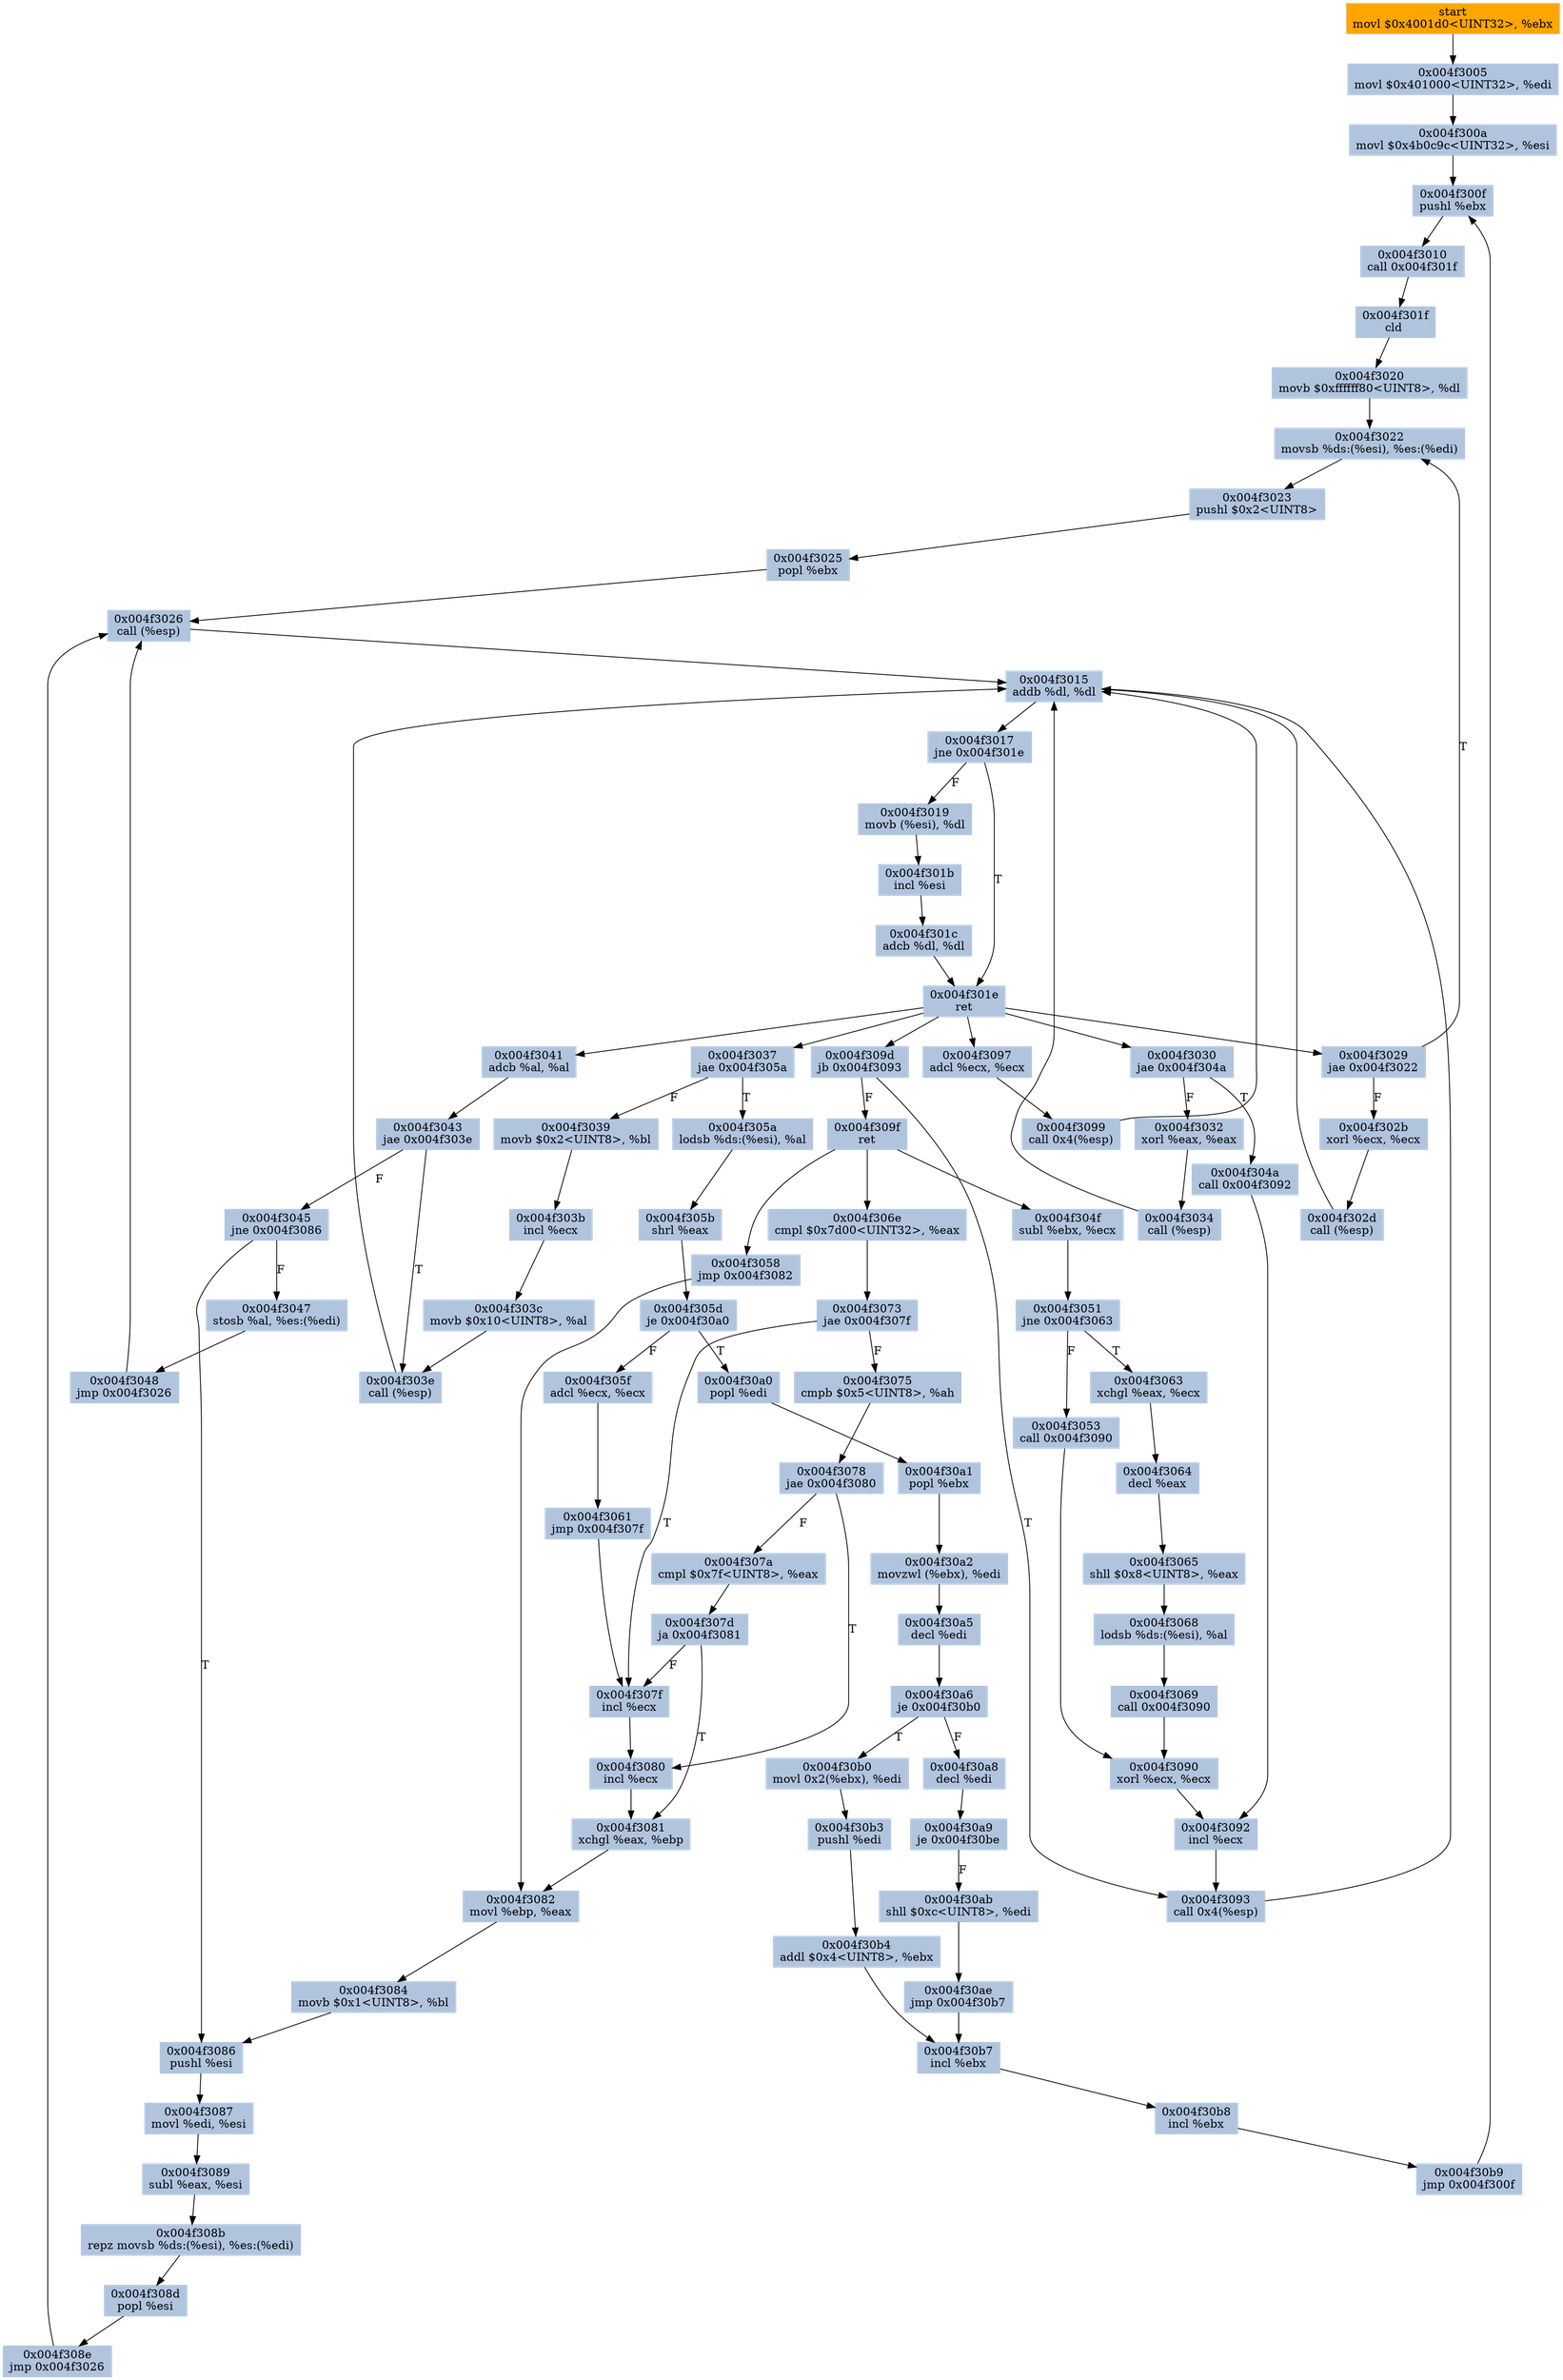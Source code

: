 digraph G {
node[shape=rectangle,style=filled,fillcolor=lightsteelblue,color=lightsteelblue]
bgcolor="transparent"
a0x004f3000movl_0x4001d0UINT32_ebx[label="start\nmovl $0x4001d0<UINT32>, %ebx",fillcolor="orange",color="lightgrey"];
a0x004f3005movl_0x401000UINT32_edi[label="0x004f3005\nmovl $0x401000<UINT32>, %edi"];
a0x004f300amovl_0x4b0c9cUINT32_esi[label="0x004f300a\nmovl $0x4b0c9c<UINT32>, %esi"];
a0x004f300fpushl_ebx[label="0x004f300f\npushl %ebx"];
a0x004f3010call_0x004f301f[label="0x004f3010\ncall 0x004f301f"];
a0x004f301fcld_[label="0x004f301f\ncld "];
a0x004f3020movb_0xffffff80UINT8_dl[label="0x004f3020\nmovb $0xffffff80<UINT8>, %dl"];
a0x004f3022movsb_ds_esi__es_edi_[label="0x004f3022\nmovsb %ds:(%esi), %es:(%edi)"];
a0x004f3023pushl_0x2UINT8[label="0x004f3023\npushl $0x2<UINT8>"];
a0x004f3025popl_ebx[label="0x004f3025\npopl %ebx"];
a0x004f3026call_esp_[label="0x004f3026\ncall (%esp)"];
a0x004f3015addb_dl_dl[label="0x004f3015\naddb %dl, %dl"];
a0x004f3017jne_0x004f301e[label="0x004f3017\njne 0x004f301e"];
a0x004f3019movb_esi__dl[label="0x004f3019\nmovb (%esi), %dl"];
a0x004f301bincl_esi[label="0x004f301b\nincl %esi"];
a0x004f301cadcb_dl_dl[label="0x004f301c\nadcb %dl, %dl"];
a0x004f301eret[label="0x004f301e\nret"];
a0x004f3029jae_0x004f3022[label="0x004f3029\njae 0x004f3022"];
a0x004f302bxorl_ecx_ecx[label="0x004f302b\nxorl %ecx, %ecx"];
a0x004f302dcall_esp_[label="0x004f302d\ncall (%esp)"];
a0x004f3030jae_0x004f304a[label="0x004f3030\njae 0x004f304a"];
a0x004f3032xorl_eax_eax[label="0x004f3032\nxorl %eax, %eax"];
a0x004f3034call_esp_[label="0x004f3034\ncall (%esp)"];
a0x004f3037jae_0x004f305a[label="0x004f3037\njae 0x004f305a"];
a0x004f3039movb_0x2UINT8_bl[label="0x004f3039\nmovb $0x2<UINT8>, %bl"];
a0x004f303bincl_ecx[label="0x004f303b\nincl %ecx"];
a0x004f303cmovb_0x10UINT8_al[label="0x004f303c\nmovb $0x10<UINT8>, %al"];
a0x004f303ecall_esp_[label="0x004f303e\ncall (%esp)"];
a0x004f3041adcb_al_al[label="0x004f3041\nadcb %al, %al"];
a0x004f3043jae_0x004f303e[label="0x004f3043\njae 0x004f303e"];
a0x004f3045jne_0x004f3086[label="0x004f3045\njne 0x004f3086"];
a0x004f3086pushl_esi[label="0x004f3086\npushl %esi"];
a0x004f3087movl_edi_esi[label="0x004f3087\nmovl %edi, %esi"];
a0x004f3089subl_eax_esi[label="0x004f3089\nsubl %eax, %esi"];
a0x004f308brepz_movsb_ds_esi__es_edi_[label="0x004f308b\nrepz movsb %ds:(%esi), %es:(%edi)"];
a0x004f308dpopl_esi[label="0x004f308d\npopl %esi"];
a0x004f308ejmp_0x004f3026[label="0x004f308e\njmp 0x004f3026"];
a0x004f305alodsb_ds_esi__al[label="0x004f305a\nlodsb %ds:(%esi), %al"];
a0x004f305bshrl_eax[label="0x004f305b\nshrl %eax"];
a0x004f305dje_0x004f30a0[label="0x004f305d\nje 0x004f30a0"];
a0x004f305fadcl_ecx_ecx[label="0x004f305f\nadcl %ecx, %ecx"];
a0x004f3061jmp_0x004f307f[label="0x004f3061\njmp 0x004f307f"];
a0x004f307fincl_ecx[label="0x004f307f\nincl %ecx"];
a0x004f3080incl_ecx[label="0x004f3080\nincl %ecx"];
a0x004f3081xchgl_eax_ebp[label="0x004f3081\nxchgl %eax, %ebp"];
a0x004f3082movl_ebp_eax[label="0x004f3082\nmovl %ebp, %eax"];
a0x004f3084movb_0x1UINT8_bl[label="0x004f3084\nmovb $0x1<UINT8>, %bl"];
a0x004f3047stosb_al_es_edi_[label="0x004f3047\nstosb %al, %es:(%edi)"];
a0x004f3048jmp_0x004f3026[label="0x004f3048\njmp 0x004f3026"];
a0x004f304acall_0x004f3092[label="0x004f304a\ncall 0x004f3092"];
a0x004f3092incl_ecx[label="0x004f3092\nincl %ecx"];
a0x004f3093call_0x4esp_[label="0x004f3093\ncall 0x4(%esp)"];
a0x004f3097adcl_ecx_ecx[label="0x004f3097\nadcl %ecx, %ecx"];
a0x004f3099call_0x4esp_[label="0x004f3099\ncall 0x4(%esp)"];
a0x004f309djb_0x004f3093[label="0x004f309d\njb 0x004f3093"];
a0x004f309fret[label="0x004f309f\nret"];
a0x004f304fsubl_ebx_ecx[label="0x004f304f\nsubl %ebx, %ecx"];
a0x004f3051jne_0x004f3063[label="0x004f3051\njne 0x004f3063"];
a0x004f3063xchgl_eax_ecx[label="0x004f3063\nxchgl %eax, %ecx"];
a0x004f3064decl_eax[label="0x004f3064\ndecl %eax"];
a0x004f3065shll_0x8UINT8_eax[label="0x004f3065\nshll $0x8<UINT8>, %eax"];
a0x004f3068lodsb_ds_esi__al[label="0x004f3068\nlodsb %ds:(%esi), %al"];
a0x004f3069call_0x004f3090[label="0x004f3069\ncall 0x004f3090"];
a0x004f3090xorl_ecx_ecx[label="0x004f3090\nxorl %ecx, %ecx"];
a0x004f306ecmpl_0x7d00UINT32_eax[label="0x004f306e\ncmpl $0x7d00<UINT32>, %eax"];
a0x004f3073jae_0x004f307f[label="0x004f3073\njae 0x004f307f"];
a0x004f3075cmpb_0x5UINT8_ah[label="0x004f3075\ncmpb $0x5<UINT8>, %ah"];
a0x004f3078jae_0x004f3080[label="0x004f3078\njae 0x004f3080"];
a0x004f307acmpl_0x7fUINT8_eax[label="0x004f307a\ncmpl $0x7f<UINT8>, %eax"];
a0x004f307dja_0x004f3081[label="0x004f307d\nja 0x004f3081"];
a0x004f3053call_0x004f3090[label="0x004f3053\ncall 0x004f3090"];
a0x004f3058jmp_0x004f3082[label="0x004f3058\njmp 0x004f3082"];
a0x004f30a0popl_edi[label="0x004f30a0\npopl %edi"];
a0x004f30a1popl_ebx[label="0x004f30a1\npopl %ebx"];
a0x004f30a2movzwl_ebx__edi[label="0x004f30a2\nmovzwl (%ebx), %edi"];
a0x004f30a5decl_edi[label="0x004f30a5\ndecl %edi"];
a0x004f30a6je_0x004f30b0[label="0x004f30a6\nje 0x004f30b0"];
a0x004f30a8decl_edi[label="0x004f30a8\ndecl %edi"];
a0x004f30a9je_0x004f30be[label="0x004f30a9\nje 0x004f30be"];
a0x004f30abshll_0xcUINT8_edi[label="0x004f30ab\nshll $0xc<UINT8>, %edi"];
a0x004f30aejmp_0x004f30b7[label="0x004f30ae\njmp 0x004f30b7"];
a0x004f30b7incl_ebx[label="0x004f30b7\nincl %ebx"];
a0x004f30b8incl_ebx[label="0x004f30b8\nincl %ebx"];
a0x004f30b9jmp_0x004f300f[label="0x004f30b9\njmp 0x004f300f"];
a0x004f30b0movl_0x2ebx__edi[label="0x004f30b0\nmovl 0x2(%ebx), %edi"];
a0x004f30b3pushl_edi[label="0x004f30b3\npushl %edi"];
a0x004f30b4addl_0x4UINT8_ebx[label="0x004f30b4\naddl $0x4<UINT8>, %ebx"];
a0x004f3000movl_0x4001d0UINT32_ebx -> a0x004f3005movl_0x401000UINT32_edi [color="#000000"];
a0x004f3005movl_0x401000UINT32_edi -> a0x004f300amovl_0x4b0c9cUINT32_esi [color="#000000"];
a0x004f300amovl_0x4b0c9cUINT32_esi -> a0x004f300fpushl_ebx [color="#000000"];
a0x004f300fpushl_ebx -> a0x004f3010call_0x004f301f [color="#000000"];
a0x004f3010call_0x004f301f -> a0x004f301fcld_ [color="#000000"];
a0x004f301fcld_ -> a0x004f3020movb_0xffffff80UINT8_dl [color="#000000"];
a0x004f3020movb_0xffffff80UINT8_dl -> a0x004f3022movsb_ds_esi__es_edi_ [color="#000000"];
a0x004f3022movsb_ds_esi__es_edi_ -> a0x004f3023pushl_0x2UINT8 [color="#000000"];
a0x004f3023pushl_0x2UINT8 -> a0x004f3025popl_ebx [color="#000000"];
a0x004f3025popl_ebx -> a0x004f3026call_esp_ [color="#000000"];
a0x004f3026call_esp_ -> a0x004f3015addb_dl_dl [color="#000000"];
a0x004f3015addb_dl_dl -> a0x004f3017jne_0x004f301e [color="#000000"];
a0x004f3017jne_0x004f301e -> a0x004f3019movb_esi__dl [color="#000000",label="F"];
a0x004f3019movb_esi__dl -> a0x004f301bincl_esi [color="#000000"];
a0x004f301bincl_esi -> a0x004f301cadcb_dl_dl [color="#000000"];
a0x004f301cadcb_dl_dl -> a0x004f301eret [color="#000000"];
a0x004f301eret -> a0x004f3029jae_0x004f3022 [color="#000000"];
a0x004f3029jae_0x004f3022 -> a0x004f3022movsb_ds_esi__es_edi_ [color="#000000",label="T"];
a0x004f3017jne_0x004f301e -> a0x004f301eret [color="#000000",label="T"];
a0x004f3029jae_0x004f3022 -> a0x004f302bxorl_ecx_ecx [color="#000000",label="F"];
a0x004f302bxorl_ecx_ecx -> a0x004f302dcall_esp_ [color="#000000"];
a0x004f302dcall_esp_ -> a0x004f3015addb_dl_dl [color="#000000"];
a0x004f301eret -> a0x004f3030jae_0x004f304a [color="#000000"];
a0x004f3030jae_0x004f304a -> a0x004f3032xorl_eax_eax [color="#000000",label="F"];
a0x004f3032xorl_eax_eax -> a0x004f3034call_esp_ [color="#000000"];
a0x004f3034call_esp_ -> a0x004f3015addb_dl_dl [color="#000000"];
a0x004f301eret -> a0x004f3037jae_0x004f305a [color="#000000"];
a0x004f3037jae_0x004f305a -> a0x004f3039movb_0x2UINT8_bl [color="#000000",label="F"];
a0x004f3039movb_0x2UINT8_bl -> a0x004f303bincl_ecx [color="#000000"];
a0x004f303bincl_ecx -> a0x004f303cmovb_0x10UINT8_al [color="#000000"];
a0x004f303cmovb_0x10UINT8_al -> a0x004f303ecall_esp_ [color="#000000"];
a0x004f303ecall_esp_ -> a0x004f3015addb_dl_dl [color="#000000"];
a0x004f301eret -> a0x004f3041adcb_al_al [color="#000000"];
a0x004f3041adcb_al_al -> a0x004f3043jae_0x004f303e [color="#000000"];
a0x004f3043jae_0x004f303e -> a0x004f303ecall_esp_ [color="#000000",label="T"];
a0x004f3043jae_0x004f303e -> a0x004f3045jne_0x004f3086 [color="#000000",label="F"];
a0x004f3045jne_0x004f3086 -> a0x004f3086pushl_esi [color="#000000",label="T"];
a0x004f3086pushl_esi -> a0x004f3087movl_edi_esi [color="#000000"];
a0x004f3087movl_edi_esi -> a0x004f3089subl_eax_esi [color="#000000"];
a0x004f3089subl_eax_esi -> a0x004f308brepz_movsb_ds_esi__es_edi_ [color="#000000"];
a0x004f308brepz_movsb_ds_esi__es_edi_ -> a0x004f308dpopl_esi [color="#000000"];
a0x004f308dpopl_esi -> a0x004f308ejmp_0x004f3026 [color="#000000"];
a0x004f308ejmp_0x004f3026 -> a0x004f3026call_esp_ [color="#000000"];
a0x004f3037jae_0x004f305a -> a0x004f305alodsb_ds_esi__al [color="#000000",label="T"];
a0x004f305alodsb_ds_esi__al -> a0x004f305bshrl_eax [color="#000000"];
a0x004f305bshrl_eax -> a0x004f305dje_0x004f30a0 [color="#000000"];
a0x004f305dje_0x004f30a0 -> a0x004f305fadcl_ecx_ecx [color="#000000",label="F"];
a0x004f305fadcl_ecx_ecx -> a0x004f3061jmp_0x004f307f [color="#000000"];
a0x004f3061jmp_0x004f307f -> a0x004f307fincl_ecx [color="#000000"];
a0x004f307fincl_ecx -> a0x004f3080incl_ecx [color="#000000"];
a0x004f3080incl_ecx -> a0x004f3081xchgl_eax_ebp [color="#000000"];
a0x004f3081xchgl_eax_ebp -> a0x004f3082movl_ebp_eax [color="#000000"];
a0x004f3082movl_ebp_eax -> a0x004f3084movb_0x1UINT8_bl [color="#000000"];
a0x004f3084movb_0x1UINT8_bl -> a0x004f3086pushl_esi [color="#000000"];
a0x004f3045jne_0x004f3086 -> a0x004f3047stosb_al_es_edi_ [color="#000000",label="F"];
a0x004f3047stosb_al_es_edi_ -> a0x004f3048jmp_0x004f3026 [color="#000000"];
a0x004f3048jmp_0x004f3026 -> a0x004f3026call_esp_ [color="#000000"];
a0x004f3030jae_0x004f304a -> a0x004f304acall_0x004f3092 [color="#000000",label="T"];
a0x004f304acall_0x004f3092 -> a0x004f3092incl_ecx [color="#000000"];
a0x004f3092incl_ecx -> a0x004f3093call_0x4esp_ [color="#000000"];
a0x004f3093call_0x4esp_ -> a0x004f3015addb_dl_dl [color="#000000"];
a0x004f301eret -> a0x004f3097adcl_ecx_ecx [color="#000000"];
a0x004f3097adcl_ecx_ecx -> a0x004f3099call_0x4esp_ [color="#000000"];
a0x004f3099call_0x4esp_ -> a0x004f3015addb_dl_dl [color="#000000"];
a0x004f301eret -> a0x004f309djb_0x004f3093 [color="#000000"];
a0x004f309djb_0x004f3093 -> a0x004f309fret [color="#000000",label="F"];
a0x004f309fret -> a0x004f304fsubl_ebx_ecx [color="#000000"];
a0x004f304fsubl_ebx_ecx -> a0x004f3051jne_0x004f3063 [color="#000000"];
a0x004f3051jne_0x004f3063 -> a0x004f3063xchgl_eax_ecx [color="#000000",label="T"];
a0x004f3063xchgl_eax_ecx -> a0x004f3064decl_eax [color="#000000"];
a0x004f3064decl_eax -> a0x004f3065shll_0x8UINT8_eax [color="#000000"];
a0x004f3065shll_0x8UINT8_eax -> a0x004f3068lodsb_ds_esi__al [color="#000000"];
a0x004f3068lodsb_ds_esi__al -> a0x004f3069call_0x004f3090 [color="#000000"];
a0x004f3069call_0x004f3090 -> a0x004f3090xorl_ecx_ecx [color="#000000"];
a0x004f3090xorl_ecx_ecx -> a0x004f3092incl_ecx [color="#000000"];
a0x004f309fret -> a0x004f306ecmpl_0x7d00UINT32_eax [color="#000000"];
a0x004f306ecmpl_0x7d00UINT32_eax -> a0x004f3073jae_0x004f307f [color="#000000"];
a0x004f3073jae_0x004f307f -> a0x004f3075cmpb_0x5UINT8_ah [color="#000000",label="F"];
a0x004f3075cmpb_0x5UINT8_ah -> a0x004f3078jae_0x004f3080 [color="#000000"];
a0x004f3078jae_0x004f3080 -> a0x004f307acmpl_0x7fUINT8_eax [color="#000000",label="F"];
a0x004f307acmpl_0x7fUINT8_eax -> a0x004f307dja_0x004f3081 [color="#000000"];
a0x004f307dja_0x004f3081 -> a0x004f307fincl_ecx [color="#000000",label="F"];
a0x004f307dja_0x004f3081 -> a0x004f3081xchgl_eax_ebp [color="#000000",label="T"];
a0x004f3051jne_0x004f3063 -> a0x004f3053call_0x004f3090 [color="#000000",label="F"];
a0x004f3053call_0x004f3090 -> a0x004f3090xorl_ecx_ecx [color="#000000"];
a0x004f309djb_0x004f3093 -> a0x004f3093call_0x4esp_ [color="#000000",label="T"];
a0x004f309fret -> a0x004f3058jmp_0x004f3082 [color="#000000"];
a0x004f3058jmp_0x004f3082 -> a0x004f3082movl_ebp_eax [color="#000000"];
a0x004f3078jae_0x004f3080 -> a0x004f3080incl_ecx [color="#000000",label="T"];
a0x004f3073jae_0x004f307f -> a0x004f307fincl_ecx [color="#000000",label="T"];
a0x004f305dje_0x004f30a0 -> a0x004f30a0popl_edi [color="#000000",label="T"];
a0x004f30a0popl_edi -> a0x004f30a1popl_ebx [color="#000000"];
a0x004f30a1popl_ebx -> a0x004f30a2movzwl_ebx__edi [color="#000000"];
a0x004f30a2movzwl_ebx__edi -> a0x004f30a5decl_edi [color="#000000"];
a0x004f30a5decl_edi -> a0x004f30a6je_0x004f30b0 [color="#000000"];
a0x004f30a6je_0x004f30b0 -> a0x004f30a8decl_edi [color="#000000",label="F"];
a0x004f30a8decl_edi -> a0x004f30a9je_0x004f30be [color="#000000"];
a0x004f30a9je_0x004f30be -> a0x004f30abshll_0xcUINT8_edi [color="#000000",label="F"];
a0x004f30abshll_0xcUINT8_edi -> a0x004f30aejmp_0x004f30b7 [color="#000000"];
a0x004f30aejmp_0x004f30b7 -> a0x004f30b7incl_ebx [color="#000000"];
a0x004f30b7incl_ebx -> a0x004f30b8incl_ebx [color="#000000"];
a0x004f30b8incl_ebx -> a0x004f30b9jmp_0x004f300f [color="#000000"];
a0x004f30b9jmp_0x004f300f -> a0x004f300fpushl_ebx [color="#000000"];
a0x004f30a6je_0x004f30b0 -> a0x004f30b0movl_0x2ebx__edi [color="#000000",label="T"];
a0x004f30b0movl_0x2ebx__edi -> a0x004f30b3pushl_edi [color="#000000"];
a0x004f30b3pushl_edi -> a0x004f30b4addl_0x4UINT8_ebx [color="#000000"];
a0x004f30b4addl_0x4UINT8_ebx -> a0x004f30b7incl_ebx [color="#000000"];
}
